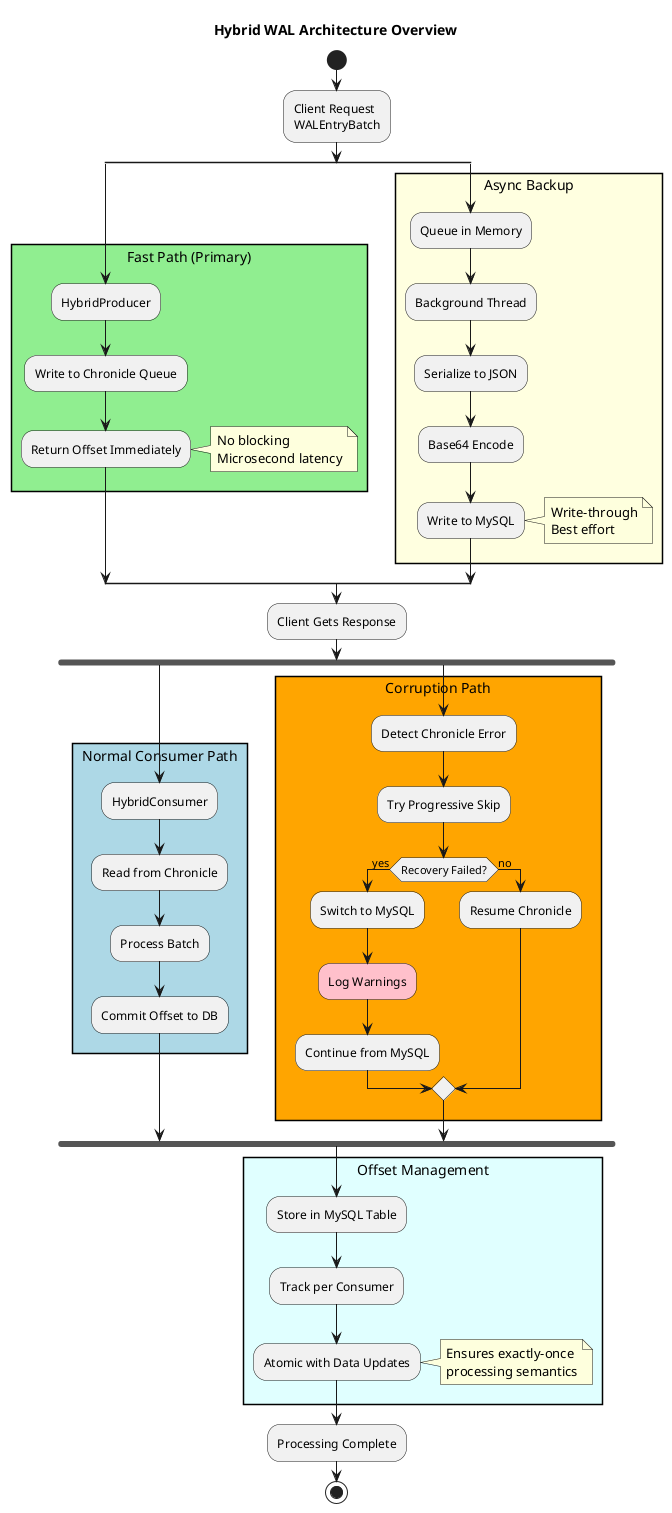@startuml
title Hybrid WAL Architecture Overview

start

:Client Request\nWALEntryBatch;

split
  rectangle "Fast Path (Primary)" #LightGreen {
    :HybridProducer;
    :Write to Chronicle Queue;
    :Return Offset Immediately;
    note right
      No blocking
      Microsecond latency
    end note
  }
split again
  rectangle "Async Backup" #LightYellow {
    :Queue in Memory;
    :Background Thread;
    :Serialize to JSON;
    :Base64 Encode;
    :Write to MySQL;
    note right
      Write-through
      Best effort
    end note
  }
end split

:Client Gets Response;

fork
  rectangle "Normal Consumer Path" #LightBlue {
    :HybridConsumer;
    :Read from Chronicle;
    :Process Batch;
    :Commit Offset to DB;
  }
fork again
  rectangle "Corruption Path" #Orange {
    :Detect Chronicle Error;
    :Try Progressive Skip;
    if (Recovery Failed?) then (yes)
      :Switch to MySQL;
      #pink:Log Warnings;
      :Continue from MySQL;
    else (no)
      :Resume Chronicle;
    endif
  }
end fork

rectangle "Offset Management" #LightCyan {
  :Store in MySQL Table;
  :Track per Consumer;
  :Atomic with Data Updates;
  note right
    Ensures exactly-once
    processing semantics
  end note
}

:Processing Complete;

stop

@enduml